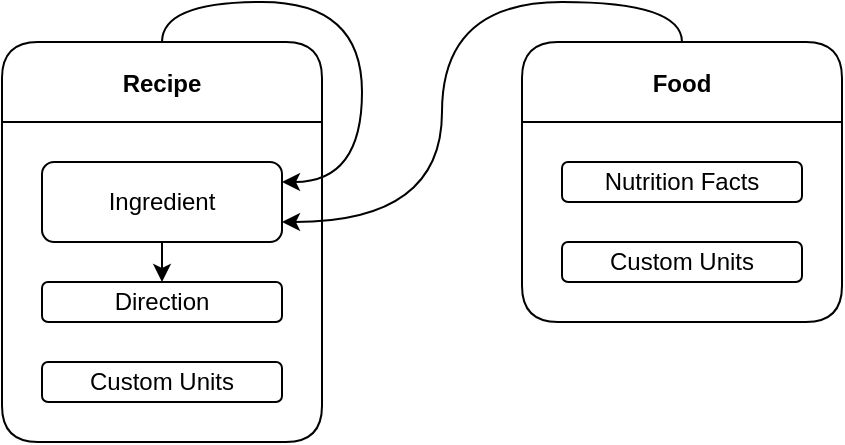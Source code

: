 <mxfile pages="2">
    <diagram id="-ziX3bFwX-yWajKhu8Ju" name="Page-1">
        <mxGraphModel dx="921" dy="980" grid="1" gridSize="10" guides="1" tooltips="1" connect="1" arrows="1" fold="1" page="1" pageScale="1" pageWidth="1600" pageHeight="1200" background="none" math="0" shadow="0">
            <root>
                <mxCell id="0"/>
                <mxCell id="1" parent="0"/>
                <mxCell id="eJnfNR-iyFS4deJ8VSGn-20" value="Recipe" style="swimlane;startSize=40;rounded=1;" parent="1" vertex="1">
                    <mxGeometry x="80" y="80" width="160" height="200" as="geometry">
                        <mxRectangle x="120" y="400" width="70" height="23" as="alternateBounds"/>
                    </mxGeometry>
                </mxCell>
                <mxCell id="eJnfNR-iyFS4deJ8VSGn-31" style="edgeStyle=orthogonalEdgeStyle;orthogonalLoop=1;jettySize=auto;html=1;entryX=0.5;entryY=0;entryDx=0;entryDy=0;startArrow=none;startFill=0;endArrow=classic;endFill=1;curved=1;" parent="eJnfNR-iyFS4deJ8VSGn-20" source="eJnfNR-iyFS4deJ8VSGn-21" target="eJnfNR-iyFS4deJ8VSGn-22" edge="1">
                    <mxGeometry relative="1" as="geometry"/>
                </mxCell>
                <mxCell id="eJnfNR-iyFS4deJ8VSGn-21" value="Ingredient" style="whiteSpace=wrap;html=1;rounded=1;" parent="eJnfNR-iyFS4deJ8VSGn-20" vertex="1">
                    <mxGeometry x="20" y="60" width="120" height="40" as="geometry"/>
                </mxCell>
                <mxCell id="eJnfNR-iyFS4deJ8VSGn-22" value="Direction" style="whiteSpace=wrap;html=1;rounded=1;" parent="eJnfNR-iyFS4deJ8VSGn-20" vertex="1">
                    <mxGeometry x="20" y="120" width="120" height="20" as="geometry"/>
                </mxCell>
                <mxCell id="eJnfNR-iyFS4deJ8VSGn-23" value="Custom Units" style="whiteSpace=wrap;html=1;rounded=1;" parent="eJnfNR-iyFS4deJ8VSGn-20" vertex="1">
                    <mxGeometry x="20" y="160" width="120" height="20" as="geometry"/>
                </mxCell>
                <mxCell id="eJnfNR-iyFS4deJ8VSGn-32" style="edgeStyle=orthogonalEdgeStyle;orthogonalLoop=1;jettySize=auto;html=1;exitX=0.5;exitY=0;exitDx=0;exitDy=0;startArrow=none;startFill=0;endArrow=classic;endFill=1;entryX=1;entryY=0.25;entryDx=0;entryDy=0;curved=1;" parent="eJnfNR-iyFS4deJ8VSGn-20" source="eJnfNR-iyFS4deJ8VSGn-20" target="eJnfNR-iyFS4deJ8VSGn-21" edge="1">
                    <mxGeometry relative="1" as="geometry">
                        <mxPoint x="220" y="60" as="targetPoint"/>
                        <Array as="points">
                            <mxPoint x="80" y="-20"/>
                            <mxPoint x="180" y="-20"/>
                            <mxPoint x="180" y="70"/>
                        </Array>
                    </mxGeometry>
                </mxCell>
                <mxCell id="eJnfNR-iyFS4deJ8VSGn-34" style="edgeStyle=orthogonalEdgeStyle;orthogonalLoop=1;jettySize=auto;html=1;entryX=1;entryY=0.75;entryDx=0;entryDy=0;startArrow=none;startFill=0;endArrow=classic;endFill=1;exitX=0.5;exitY=0;exitDx=0;exitDy=0;curved=1;" parent="1" source="eJnfNR-iyFS4deJ8VSGn-25" target="eJnfNR-iyFS4deJ8VSGn-21" edge="1">
                    <mxGeometry relative="1" as="geometry">
                        <Array as="points">
                            <mxPoint x="420" y="60"/>
                            <mxPoint x="300" y="60"/>
                            <mxPoint x="300" y="170"/>
                        </Array>
                    </mxGeometry>
                </mxCell>
                <mxCell id="eJnfNR-iyFS4deJ8VSGn-25" value="Food" style="swimlane;startSize=40;rounded=1;" parent="1" vertex="1">
                    <mxGeometry x="340" y="80" width="160" height="140" as="geometry">
                        <mxRectangle x="120" y="400" width="70" height="23" as="alternateBounds"/>
                    </mxGeometry>
                </mxCell>
                <mxCell id="eJnfNR-iyFS4deJ8VSGn-28" value="Custom Units" style="whiteSpace=wrap;html=1;rounded=1;" parent="eJnfNR-iyFS4deJ8VSGn-25" vertex="1">
                    <mxGeometry x="20" y="100" width="120" height="20" as="geometry"/>
                </mxCell>
                <mxCell id="eJnfNR-iyFS4deJ8VSGn-35" value="Nutrition Facts" style="whiteSpace=wrap;html=1;rounded=1;" parent="eJnfNR-iyFS4deJ8VSGn-25" vertex="1">
                    <mxGeometry x="20" y="60" width="120" height="20" as="geometry"/>
                </mxCell>
            </root>
        </mxGraphModel>
    </diagram>
    <diagram id="9y6RuCaIingo3eEHF8ff" name="Page-2">
        <mxGraphModel dx="921" dy="980" grid="1" gridSize="10" guides="1" tooltips="1" connect="1" arrows="1" fold="1" page="1" pageScale="1" pageWidth="1600" pageHeight="1200" background="#8A8A8A" math="0" shadow="0">
            <root>
                <mxCell id="ecprPGwCRflRA8xnhtbg-0"/>
                <mxCell id="ecprPGwCRflRA8xnhtbg-1" parent="ecprPGwCRflRA8xnhtbg-0"/>
                <mxCell id="ecprPGwCRflRA8xnhtbg-2" style="edgeStyle=orthogonalEdgeStyle;orthogonalLoop=1;jettySize=auto;html=1;exitX=1;exitY=0.5;exitDx=0;exitDy=0;startArrow=none;startFill=0;endArrow=classic;endFill=1;entryX=0;entryY=0.5;entryDx=0;entryDy=0;curved=1;" parent="ecprPGwCRflRA8xnhtbg-1" source="ecprPGwCRflRA8xnhtbg-3" target="ecprPGwCRflRA8xnhtbg-5" edge="1">
                    <mxGeometry relative="1" as="geometry">
                        <mxPoint x="320" y="120" as="targetPoint"/>
                    </mxGeometry>
                </mxCell>
                <mxCell id="ecprPGwCRflRA8xnhtbg-3" value="G" style="whiteSpace=wrap;html=1;rounded=1;" parent="ecprPGwCRflRA8xnhtbg-1" vertex="1">
                    <mxGeometry x="180" y="100" width="80" height="40" as="geometry"/>
                </mxCell>
                <mxCell id="ecprPGwCRflRA8xnhtbg-4" style="edgeStyle=orthogonalEdgeStyle;orthogonalLoop=1;jettySize=auto;html=1;entryX=0;entryY=0.5;entryDx=0;entryDy=0;startArrow=none;startFill=0;endArrow=classic;endFill=1;curved=1;" parent="ecprPGwCRflRA8xnhtbg-1" source="ecprPGwCRflRA8xnhtbg-5" target="ecprPGwCRflRA8xnhtbg-7" edge="1">
                    <mxGeometry relative="1" as="geometry"/>
                </mxCell>
                <mxCell id="ecprPGwCRflRA8xnhtbg-5" value="Density" style="ellipse;whiteSpace=wrap;html=1;rounded=1;" parent="ecprPGwCRflRA8xnhtbg-1" vertex="1">
                    <mxGeometry x="300" y="100" width="80" height="40" as="geometry"/>
                </mxCell>
                <mxCell id="ecprPGwCRflRA8xnhtbg-6" style="edgeStyle=orthogonalEdgeStyle;orthogonalLoop=1;jettySize=auto;html=1;entryX=0;entryY=0.5;entryDx=0;entryDy=0;startArrow=none;startFill=0;endArrow=classic;endFill=1;curved=1;" parent="ecprPGwCRflRA8xnhtbg-1" source="ecprPGwCRflRA8xnhtbg-7" target="ecprPGwCRflRA8xnhtbg-9" edge="1">
                    <mxGeometry relative="1" as="geometry"/>
                </mxCell>
                <mxCell id="ecprPGwCRflRA8xnhtbg-7" value="ML" style="whiteSpace=wrap;html=1;rounded=1;" parent="ecprPGwCRflRA8xnhtbg-1" vertex="1">
                    <mxGeometry x="420" y="100" width="80" height="40" as="geometry"/>
                </mxCell>
                <mxCell id="ecprPGwCRflRA8xnhtbg-8" style="edgeStyle=orthogonalEdgeStyle;orthogonalLoop=1;jettySize=auto;html=1;entryX=0;entryY=0.5;entryDx=0;entryDy=0;startArrow=none;startFill=0;endArrow=classic;endFill=1;curved=1;" parent="ecprPGwCRflRA8xnhtbg-1" source="ecprPGwCRflRA8xnhtbg-9" target="ecprPGwCRflRA8xnhtbg-11" edge="1">
                    <mxGeometry relative="1" as="geometry"/>
                </mxCell>
                <mxCell id="ecprPGwCRflRA8xnhtbg-9" value="Unit" style="ellipse;whiteSpace=wrap;html=1;rounded=1;" parent="ecprPGwCRflRA8xnhtbg-1" vertex="1">
                    <mxGeometry x="540" y="100" width="80" height="40" as="geometry"/>
                </mxCell>
                <mxCell id="ecprPGwCRflRA8xnhtbg-10" style="edgeStyle=orthogonalEdgeStyle;orthogonalLoop=1;jettySize=auto;html=1;exitX=1;exitY=0.5;exitDx=0;exitDy=0;entryX=0;entryY=0.5;entryDx=0;entryDy=0;entryPerimeter=0;fontFamily=Helvetica;startArrow=none;startFill=0;endArrow=classic;endFill=1;curved=1;" parent="ecprPGwCRflRA8xnhtbg-1" source="ecprPGwCRflRA8xnhtbg-11" target="ecprPGwCRflRA8xnhtbg-28" edge="1">
                    <mxGeometry relative="1" as="geometry"/>
                </mxCell>
                <mxCell id="ecprPGwCRflRA8xnhtbg-11" value="Cup" style="whiteSpace=wrap;html=1;rounded=1;" parent="ecprPGwCRflRA8xnhtbg-1" vertex="1">
                    <mxGeometry x="660" y="100" width="80" height="40" as="geometry"/>
                </mxCell>
                <mxCell id="ecprPGwCRflRA8xnhtbg-12" value="Only for volume units" style="swimlane;startSize=40;fontFamily=Helvetica;fontStyle=0;glass=0;shadow=0;rounded=1;" parent="ecprPGwCRflRA8xnhtbg-1" vertex="1">
                    <mxGeometry x="280" y="40" width="240" height="120" as="geometry">
                        <mxRectangle x="760" y="80" width="150" height="40" as="alternateBounds"/>
                    </mxGeometry>
                </mxCell>
                <mxCell id="ecprPGwCRflRA8xnhtbg-13" style="edgeStyle=orthogonalEdgeStyle;orthogonalLoop=1;jettySize=auto;html=1;exitX=1;exitY=0.5;exitDx=0;exitDy=0;entryX=0;entryY=0.5;entryDx=0;entryDy=0;fontFamily=Helvetica;startArrow=none;startFill=0;endArrow=classic;endFill=1;curved=1;" parent="ecprPGwCRflRA8xnhtbg-1" source="ecprPGwCRflRA8xnhtbg-15" target="ecprPGwCRflRA8xnhtbg-19" edge="1">
                    <mxGeometry relative="1" as="geometry"/>
                </mxCell>
                <mxCell id="ecprPGwCRflRA8xnhtbg-14" style="edgeStyle=orthogonalEdgeStyle;orthogonalLoop=1;jettySize=auto;html=1;fontFamily=Helvetica;startArrow=none;startFill=0;endArrow=classic;endFill=1;exitX=0.5;exitY=0;exitDx=0;exitDy=0;curved=1;" parent="ecprPGwCRflRA8xnhtbg-1" source="ecprPGwCRflRA8xnhtbg-15" edge="1">
                    <mxGeometry relative="1" as="geometry">
                        <mxPoint x="340" y="140" as="targetPoint"/>
                    </mxGeometry>
                </mxCell>
                <mxCell id="ecprPGwCRflRA8xnhtbg-15" value="G/ML" style="whiteSpace=wrap;html=1;rounded=1;" parent="ecprPGwCRflRA8xnhtbg-1" vertex="1">
                    <mxGeometry x="180" y="260" width="80" height="40" as="geometry"/>
                </mxCell>
                <mxCell id="ecprPGwCRflRA8xnhtbg-16" style="edgeStyle=orthogonalEdgeStyle;orthogonalLoop=1;jettySize=auto;html=1;entryX=0;entryY=0.5;entryDx=0;entryDy=0;entryPerimeter=0;fontFamily=Helvetica;startArrow=none;startFill=0;endArrow=classic;endFill=1;curved=1;" parent="ecprPGwCRflRA8xnhtbg-1" source="ecprPGwCRflRA8xnhtbg-17" target="ecprPGwCRflRA8xnhtbg-28" edge="1">
                    <mxGeometry relative="1" as="geometry"/>
                </mxCell>
                <mxCell id="ecprPGwCRflRA8xnhtbg-17" value="OZ/CUP" style="whiteSpace=wrap;html=1;rounded=1;" parent="ecprPGwCRflRA8xnhtbg-1" vertex="1">
                    <mxGeometry x="660" y="260" width="80" height="40" as="geometry"/>
                </mxCell>
                <mxCell id="ecprPGwCRflRA8xnhtbg-18" style="edgeStyle=orthogonalEdgeStyle;orthogonalLoop=1;jettySize=auto;html=1;exitX=1;exitY=0.5;exitDx=0;exitDy=0;entryX=0;entryY=0.5;entryDx=0;entryDy=0;fontFamily=Helvetica;startArrow=none;startFill=0;endArrow=classic;endFill=1;curved=1;" parent="ecprPGwCRflRA8xnhtbg-1" source="ecprPGwCRflRA8xnhtbg-19" target="ecprPGwCRflRA8xnhtbg-21" edge="1">
                    <mxGeometry relative="1" as="geometry"/>
                </mxCell>
                <mxCell id="ecprPGwCRflRA8xnhtbg-19" value="Weight Unit" style="ellipse;whiteSpace=wrap;html=1;direction=east;rounded=1;" parent="ecprPGwCRflRA8xnhtbg-1" vertex="1">
                    <mxGeometry x="300" y="260" width="80" height="40" as="geometry"/>
                </mxCell>
                <mxCell id="ecprPGwCRflRA8xnhtbg-20" style="edgeStyle=orthogonalEdgeStyle;orthogonalLoop=1;jettySize=auto;html=1;exitX=1;exitY=0.5;exitDx=0;exitDy=0;entryX=0;entryY=0.5;entryDx=0;entryDy=0;fontFamily=Helvetica;startArrow=none;startFill=0;endArrow=classic;endFill=1;curved=1;" parent="ecprPGwCRflRA8xnhtbg-1" source="ecprPGwCRflRA8xnhtbg-21" target="ecprPGwCRflRA8xnhtbg-23" edge="1">
                    <mxGeometry relative="1" as="geometry"/>
                </mxCell>
                <mxCell id="ecprPGwCRflRA8xnhtbg-21" value="OZ/ML" style="whiteSpace=wrap;html=1;rounded=1;" parent="ecprPGwCRflRA8xnhtbg-1" vertex="1">
                    <mxGeometry x="420" y="260" width="80" height="40" as="geometry"/>
                </mxCell>
                <mxCell id="ecprPGwCRflRA8xnhtbg-22" style="edgeStyle=orthogonalEdgeStyle;orthogonalLoop=1;jettySize=auto;html=1;entryX=0;entryY=0.5;entryDx=0;entryDy=0;fontFamily=Helvetica;startArrow=none;startFill=0;endArrow=classic;endFill=1;curved=1;" parent="ecprPGwCRflRA8xnhtbg-1" source="ecprPGwCRflRA8xnhtbg-23" target="ecprPGwCRflRA8xnhtbg-17" edge="1">
                    <mxGeometry relative="1" as="geometry"/>
                </mxCell>
                <mxCell id="ecprPGwCRflRA8xnhtbg-23" value="Volume Unit" style="ellipse;whiteSpace=wrap;html=1;rounded=1;" parent="ecprPGwCRflRA8xnhtbg-1" vertex="1">
                    <mxGeometry x="540" y="260" width="80" height="40" as="geometry"/>
                </mxCell>
                <mxCell id="ecprPGwCRflRA8xnhtbg-24" value="Density" style="swimlane;startSize=40;fontFamily=Helvetica;fontStyle=0;glass=0;shadow=0;direction=west;rounded=1;" parent="ecprPGwCRflRA8xnhtbg-1" vertex="1">
                    <mxGeometry x="160" y="240" width="600" height="120" as="geometry">
                        <mxRectangle x="760" y="80" width="150" height="40" as="alternateBounds"/>
                    </mxGeometry>
                </mxCell>
                <mxCell id="ecprPGwCRflRA8xnhtbg-25" style="edgeStyle=orthogonalEdgeStyle;orthogonalLoop=1;jettySize=auto;html=1;entryX=0;entryY=0.5;entryDx=0;entryDy=0;fontFamily=Helvetica;startArrow=none;startFill=0;endArrow=classic;endFill=1;curved=1;" parent="ecprPGwCRflRA8xnhtbg-1" source="ecprPGwCRflRA8xnhtbg-27" target="ecprPGwCRflRA8xnhtbg-3" edge="1">
                    <mxGeometry relative="1" as="geometry"/>
                </mxCell>
                <mxCell id="ecprPGwCRflRA8xnhtbg-26" style="edgeStyle=orthogonalEdgeStyle;orthogonalLoop=1;jettySize=auto;html=1;entryX=0;entryY=0.5;entryDx=0;entryDy=0;fontFamily=Helvetica;startArrow=none;startFill=0;endArrow=classic;endFill=1;curved=1;" parent="ecprPGwCRflRA8xnhtbg-1" source="ecprPGwCRflRA8xnhtbg-27" target="ecprPGwCRflRA8xnhtbg-15" edge="1">
                    <mxGeometry relative="1" as="geometry"/>
                </mxCell>
                <mxCell id="ecprPGwCRflRA8xnhtbg-27" value="DB" style="shape=cylinder3;whiteSpace=wrap;html=1;boundedLbl=1;backgroundOutline=1;size=15;shadow=0;glass=0;fontFamily=Helvetica;rounded=1;" parent="ecprPGwCRflRA8xnhtbg-1" vertex="1">
                    <mxGeometry x="40" y="160" width="60" height="80" as="geometry"/>
                </mxCell>
                <mxCell id="ecprPGwCRflRA8xnhtbg-28" value="View" style="shape=note;whiteSpace=wrap;html=1;backgroundOutline=1;darkOpacity=0.05;shadow=0;glass=0;fontFamily=Helvetica;rounded=1;" parent="ecprPGwCRflRA8xnhtbg-1" vertex="1">
                    <mxGeometry x="820" y="160" width="64" height="80" as="geometry"/>
                </mxCell>
            </root>
        </mxGraphModel>
    </diagram>
</mxfile>